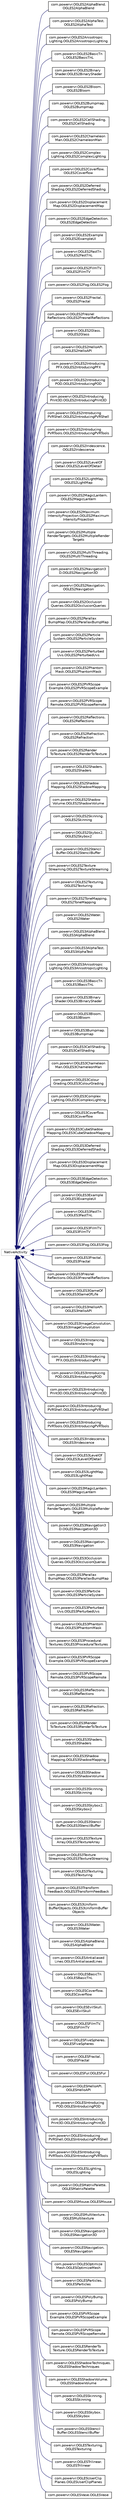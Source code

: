 digraph "Graphical Class Hierarchy"
{
  edge [fontname="Helvetica",fontsize="10",labelfontname="Helvetica",labelfontsize="10"];
  node [fontname="Helvetica",fontsize="10",shape=record];
  rankdir="LR";
  Node1 [label="NativeActivity",height=0.2,width=0.4,color="grey75", fillcolor="white", style="filled"];
  Node1 -> Node2 [dir="back",color="midnightblue",fontsize="10",style="solid",fontname="Helvetica"];
  Node2 [label="com.powervr.OGLES2AlphaBlend.\lOGLES2AlphaBlend",height=0.2,width=0.4,color="black", fillcolor="white", style="filled",URL="$classcom_1_1powervr_1_1_o_g_l_e_s2_alpha_blend_1_1_o_g_l_e_s2_alpha_blend.html"];
  Node1 -> Node3 [dir="back",color="midnightblue",fontsize="10",style="solid",fontname="Helvetica"];
  Node3 [label="com.powervr.OGLES2AlphaTest.\lOGLES2AlphaTest",height=0.2,width=0.4,color="black", fillcolor="white", style="filled",URL="$classcom_1_1powervr_1_1_o_g_l_e_s2_alpha_test_1_1_o_g_l_e_s2_alpha_test.html"];
  Node1 -> Node4 [dir="back",color="midnightblue",fontsize="10",style="solid",fontname="Helvetica"];
  Node4 [label="com.powervr.OGLES2Anisotropic\lLighting.OGLES2AnisotropicLighting",height=0.2,width=0.4,color="black", fillcolor="white", style="filled",URL="$classcom_1_1powervr_1_1_o_g_l_e_s2_anisotropic_lighting_1_1_o_g_l_e_s2_anisotropic_lighting.html"];
  Node1 -> Node5 [dir="back",color="midnightblue",fontsize="10",style="solid",fontname="Helvetica"];
  Node5 [label="com.powervr.OGLES2BasicTn\lL.OGLES2BasicTnL",height=0.2,width=0.4,color="black", fillcolor="white", style="filled",URL="$classcom_1_1powervr_1_1_o_g_l_e_s2_basic_tn_l_1_1_o_g_l_e_s2_basic_tn_l.html"];
  Node1 -> Node6 [dir="back",color="midnightblue",fontsize="10",style="solid",fontname="Helvetica"];
  Node6 [label="com.powervr.OGLES2Binary\lShader.OGLES2BinaryShader",height=0.2,width=0.4,color="black", fillcolor="white", style="filled",URL="$classcom_1_1powervr_1_1_o_g_l_e_s2_binary_shader_1_1_o_g_l_e_s2_binary_shader.html"];
  Node1 -> Node7 [dir="back",color="midnightblue",fontsize="10",style="solid",fontname="Helvetica"];
  Node7 [label="com.powervr.OGLES2Bloom.\lOGLES2Bloom",height=0.2,width=0.4,color="black", fillcolor="white", style="filled",URL="$classcom_1_1powervr_1_1_o_g_l_e_s2_bloom_1_1_o_g_l_e_s2_bloom.html"];
  Node1 -> Node8 [dir="back",color="midnightblue",fontsize="10",style="solid",fontname="Helvetica"];
  Node8 [label="com.powervr.OGLES2Bumpmap.\lOGLES2Bumpmap",height=0.2,width=0.4,color="black", fillcolor="white", style="filled",URL="$classcom_1_1powervr_1_1_o_g_l_e_s2_bumpmap_1_1_o_g_l_e_s2_bumpmap.html"];
  Node1 -> Node9 [dir="back",color="midnightblue",fontsize="10",style="solid",fontname="Helvetica"];
  Node9 [label="com.powervr.OGLES2CellShading.\lOGLES2CellShading",height=0.2,width=0.4,color="black", fillcolor="white", style="filled",URL="$classcom_1_1powervr_1_1_o_g_l_e_s2_cell_shading_1_1_o_g_l_e_s2_cell_shading.html"];
  Node1 -> Node10 [dir="back",color="midnightblue",fontsize="10",style="solid",fontname="Helvetica"];
  Node10 [label="com.powervr.OGLES2Chameleon\lMan.OGLES2ChameleonMan",height=0.2,width=0.4,color="black", fillcolor="white", style="filled",URL="$classcom_1_1powervr_1_1_o_g_l_e_s2_chameleon_man_1_1_o_g_l_e_s2_chameleon_man.html"];
  Node1 -> Node11 [dir="back",color="midnightblue",fontsize="10",style="solid",fontname="Helvetica"];
  Node11 [label="com.powervr.OGLES2Complex\lLighting.OGLES2ComplexLighting",height=0.2,width=0.4,color="black", fillcolor="white", style="filled",URL="$classcom_1_1powervr_1_1_o_g_l_e_s2_complex_lighting_1_1_o_g_l_e_s2_complex_lighting.html"];
  Node1 -> Node12 [dir="back",color="midnightblue",fontsize="10",style="solid",fontname="Helvetica"];
  Node12 [label="com.powervr.OGLES2Coverflow.\lOGLES2Coverflow",height=0.2,width=0.4,color="black", fillcolor="white", style="filled",URL="$classcom_1_1powervr_1_1_o_g_l_e_s2_coverflow_1_1_o_g_l_e_s2_coverflow.html"];
  Node1 -> Node13 [dir="back",color="midnightblue",fontsize="10",style="solid",fontname="Helvetica"];
  Node13 [label="com.powervr.OGLES2Deferred\lShading.OGLES2DeferredShading",height=0.2,width=0.4,color="black", fillcolor="white", style="filled",URL="$classcom_1_1powervr_1_1_o_g_l_e_s2_deferred_shading_1_1_o_g_l_e_s2_deferred_shading.html"];
  Node1 -> Node14 [dir="back",color="midnightblue",fontsize="10",style="solid",fontname="Helvetica"];
  Node14 [label="com.powervr.OGLES2Displacement\lMap.OGLES2DisplacementMap",height=0.2,width=0.4,color="black", fillcolor="white", style="filled",URL="$classcom_1_1powervr_1_1_o_g_l_e_s2_displacement_map_1_1_o_g_l_e_s2_displacement_map.html"];
  Node1 -> Node15 [dir="back",color="midnightblue",fontsize="10",style="solid",fontname="Helvetica"];
  Node15 [label="com.powervr.OGLES2EdgeDetection.\lOGLES2EdgeDetection",height=0.2,width=0.4,color="black", fillcolor="white", style="filled",URL="$classcom_1_1powervr_1_1_o_g_l_e_s2_edge_detection_1_1_o_g_l_e_s2_edge_detection.html"];
  Node1 -> Node16 [dir="back",color="midnightblue",fontsize="10",style="solid",fontname="Helvetica"];
  Node16 [label="com.powervr.OGLES2Example\lUI.OGLES2ExampleUI",height=0.2,width=0.4,color="black", fillcolor="white", style="filled",URL="$classcom_1_1powervr_1_1_o_g_l_e_s2_example_u_i_1_1_o_g_l_e_s2_example_u_i.html"];
  Node1 -> Node17 [dir="back",color="midnightblue",fontsize="10",style="solid",fontname="Helvetica"];
  Node17 [label="com.powervr.OGLES2FastTn\lL.OGLES2FastTnL",height=0.2,width=0.4,color="black", fillcolor="white", style="filled",URL="$classcom_1_1powervr_1_1_o_g_l_e_s2_fast_tn_l_1_1_o_g_l_e_s2_fast_tn_l.html"];
  Node1 -> Node18 [dir="back",color="midnightblue",fontsize="10",style="solid",fontname="Helvetica"];
  Node18 [label="com.powervr.OGLES2FilmTV.\lOGLES2FilmTV",height=0.2,width=0.4,color="black", fillcolor="white", style="filled",URL="$classcom_1_1powervr_1_1_o_g_l_e_s2_film_t_v_1_1_o_g_l_e_s2_film_t_v.html"];
  Node1 -> Node19 [dir="back",color="midnightblue",fontsize="10",style="solid",fontname="Helvetica"];
  Node19 [label="com.powervr.OGLES2Fog.OGLES2Fog",height=0.2,width=0.4,color="black", fillcolor="white", style="filled",URL="$classcom_1_1powervr_1_1_o_g_l_e_s2_fog_1_1_o_g_l_e_s2_fog.html"];
  Node1 -> Node20 [dir="back",color="midnightblue",fontsize="10",style="solid",fontname="Helvetica"];
  Node20 [label="com.powervr.OGLES2Fractal.\lOGLES2Fractal",height=0.2,width=0.4,color="black", fillcolor="white", style="filled",URL="$classcom_1_1powervr_1_1_o_g_l_e_s2_fractal_1_1_o_g_l_e_s2_fractal.html"];
  Node1 -> Node21 [dir="back",color="midnightblue",fontsize="10",style="solid",fontname="Helvetica"];
  Node21 [label="com.powervr.OGLES2Fresnel\lReflections.OGLES2FresnelReflections",height=0.2,width=0.4,color="black", fillcolor="white", style="filled",URL="$classcom_1_1powervr_1_1_o_g_l_e_s2_fresnel_reflections_1_1_o_g_l_e_s2_fresnel_reflections.html"];
  Node1 -> Node22 [dir="back",color="midnightblue",fontsize="10",style="solid",fontname="Helvetica"];
  Node22 [label="com.powervr.OGLES2Glass.\lOGLES2Glass",height=0.2,width=0.4,color="black", fillcolor="white", style="filled",URL="$classcom_1_1powervr_1_1_o_g_l_e_s2_glass_1_1_o_g_l_e_s2_glass.html"];
  Node1 -> Node23 [dir="back",color="midnightblue",fontsize="10",style="solid",fontname="Helvetica"];
  Node23 [label="com.powervr.OGLES2HelloAPI.\lOGLES2HelloAPI",height=0.2,width=0.4,color="black", fillcolor="white", style="filled",URL="$classcom_1_1powervr_1_1_o_g_l_e_s2_hello_a_p_i_1_1_o_g_l_e_s2_hello_a_p_i.html"];
  Node1 -> Node24 [dir="back",color="midnightblue",fontsize="10",style="solid",fontname="Helvetica"];
  Node24 [label="com.powervr.OGLES2Introducing\lPFX.OGLES2IntroducingPFX",height=0.2,width=0.4,color="black", fillcolor="white", style="filled",URL="$classcom_1_1powervr_1_1_o_g_l_e_s2_introducing_p_f_x_1_1_o_g_l_e_s2_introducing_p_f_x.html"];
  Node1 -> Node25 [dir="back",color="midnightblue",fontsize="10",style="solid",fontname="Helvetica"];
  Node25 [label="com.powervr.OGLES2Introducing\lPOD.OGLES2IntroducingPOD",height=0.2,width=0.4,color="black", fillcolor="white", style="filled",URL="$classcom_1_1powervr_1_1_o_g_l_e_s2_introducing_p_o_d_1_1_o_g_l_e_s2_introducing_p_o_d.html"];
  Node1 -> Node26 [dir="back",color="midnightblue",fontsize="10",style="solid",fontname="Helvetica"];
  Node26 [label="com.powervr.OGLES2Introducing\lPrint3D.OGLES2IntroducingPrint3D",height=0.2,width=0.4,color="black", fillcolor="white", style="filled",URL="$classcom_1_1powervr_1_1_o_g_l_e_s2_introducing_print3_d_1_1_o_g_l_e_s2_introducing_print3_d.html"];
  Node1 -> Node27 [dir="back",color="midnightblue",fontsize="10",style="solid",fontname="Helvetica"];
  Node27 [label="com.powervr.OGLES2Introducing\lPVRShell.OGLES2IntroducingPVRShell",height=0.2,width=0.4,color="black", fillcolor="white", style="filled",URL="$classcom_1_1powervr_1_1_o_g_l_e_s2_introducing_p_v_r_shell_1_1_o_g_l_e_s2_introducing_p_v_r_shell.html"];
  Node1 -> Node28 [dir="back",color="midnightblue",fontsize="10",style="solid",fontname="Helvetica"];
  Node28 [label="com.powervr.OGLES2Introducing\lPVRTools.OGLES2IntroducingPVRTools",height=0.2,width=0.4,color="black", fillcolor="white", style="filled",URL="$classcom_1_1powervr_1_1_o_g_l_e_s2_introducing_p_v_r_tools_1_1_o_g_l_e_s2_introducing_p_v_r_tools.html"];
  Node1 -> Node29 [dir="back",color="midnightblue",fontsize="10",style="solid",fontname="Helvetica"];
  Node29 [label="com.powervr.OGLES2Iridescence.\lOGLES2Iridescence",height=0.2,width=0.4,color="black", fillcolor="white", style="filled",URL="$classcom_1_1powervr_1_1_o_g_l_e_s2_iridescence_1_1_o_g_l_e_s2_iridescence.html"];
  Node1 -> Node30 [dir="back",color="midnightblue",fontsize="10",style="solid",fontname="Helvetica"];
  Node30 [label="com.powervr.OGLES2LevelOf\lDetail.OGLES2LevelOfDetail",height=0.2,width=0.4,color="black", fillcolor="white", style="filled",URL="$classcom_1_1powervr_1_1_o_g_l_e_s2_level_of_detail_1_1_o_g_l_e_s2_level_of_detail.html"];
  Node1 -> Node31 [dir="back",color="midnightblue",fontsize="10",style="solid",fontname="Helvetica"];
  Node31 [label="com.powervr.OGLES2LightMap.\lOGLES2LightMap",height=0.2,width=0.4,color="black", fillcolor="white", style="filled",URL="$classcom_1_1powervr_1_1_o_g_l_e_s2_light_map_1_1_o_g_l_e_s2_light_map.html"];
  Node1 -> Node32 [dir="back",color="midnightblue",fontsize="10",style="solid",fontname="Helvetica"];
  Node32 [label="com.powervr.OGLES2MagicLantern.\lOGLES2MagicLantern",height=0.2,width=0.4,color="black", fillcolor="white", style="filled",URL="$classcom_1_1powervr_1_1_o_g_l_e_s2_magic_lantern_1_1_o_g_l_e_s2_magic_lantern.html"];
  Node1 -> Node33 [dir="back",color="midnightblue",fontsize="10",style="solid",fontname="Helvetica"];
  Node33 [label="com.powervr.OGLES2Maximum\lIntensityProjection.OGLES2Maximum\lIntensityProjection",height=0.2,width=0.4,color="black", fillcolor="white", style="filled",URL="$classcom_1_1powervr_1_1_o_g_l_e_s2_maximum_intensity_projection_1_1_o_g_l_e_s2_maximum_intensity_projection.html"];
  Node1 -> Node34 [dir="back",color="midnightblue",fontsize="10",style="solid",fontname="Helvetica"];
  Node34 [label="com.powervr.OGLES2Multiple\lRenderTargets.OGLES2MultipleRender\lTargets",height=0.2,width=0.4,color="black", fillcolor="white", style="filled",URL="$classcom_1_1powervr_1_1_o_g_l_e_s2_multiple_render_targets_1_1_o_g_l_e_s2_multiple_render_targets.html"];
  Node1 -> Node35 [dir="back",color="midnightblue",fontsize="10",style="solid",fontname="Helvetica"];
  Node35 [label="com.powervr.OGLES2MultiThreading.\lOGLES2MultiThreading",height=0.2,width=0.4,color="black", fillcolor="white", style="filled",URL="$classcom_1_1powervr_1_1_o_g_l_e_s2_multi_threading_1_1_o_g_l_e_s2_multi_threading.html"];
  Node1 -> Node36 [dir="back",color="midnightblue",fontsize="10",style="solid",fontname="Helvetica"];
  Node36 [label="com.powervr.OGLES2Navigation3\lD.OGLES2Navigation3D",height=0.2,width=0.4,color="black", fillcolor="white", style="filled",URL="$classcom_1_1powervr_1_1_o_g_l_e_s2_navigation3_d_1_1_o_g_l_e_s2_navigation3_d.html"];
  Node1 -> Node37 [dir="back",color="midnightblue",fontsize="10",style="solid",fontname="Helvetica"];
  Node37 [label="com.powervr.OGLES2Navigation.\lOGLES2Navigation",height=0.2,width=0.4,color="black", fillcolor="white", style="filled",URL="$classcom_1_1powervr_1_1_o_g_l_e_s2_navigation_1_1_o_g_l_e_s2_navigation.html"];
  Node1 -> Node38 [dir="back",color="midnightblue",fontsize="10",style="solid",fontname="Helvetica"];
  Node38 [label="com.powervr.OGLES2Occlusion\lQueries.OGLES2OcclusionQueries",height=0.2,width=0.4,color="black", fillcolor="white", style="filled",URL="$classcom_1_1powervr_1_1_o_g_l_e_s2_occlusion_queries_1_1_o_g_l_e_s2_occlusion_queries.html"];
  Node1 -> Node39 [dir="back",color="midnightblue",fontsize="10",style="solid",fontname="Helvetica"];
  Node39 [label="com.powervr.OGLES2Parallax\lBumpMap.OGLES2ParallaxBumpMap",height=0.2,width=0.4,color="black", fillcolor="white", style="filled",URL="$classcom_1_1powervr_1_1_o_g_l_e_s2_parallax_bump_map_1_1_o_g_l_e_s2_parallax_bump_map.html"];
  Node1 -> Node40 [dir="back",color="midnightblue",fontsize="10",style="solid",fontname="Helvetica"];
  Node40 [label="com.powervr.OGLES2Particle\lSystem.OGLES2ParticleSystem",height=0.2,width=0.4,color="black", fillcolor="white", style="filled",URL="$classcom_1_1powervr_1_1_o_g_l_e_s2_particle_system_1_1_o_g_l_e_s2_particle_system.html"];
  Node1 -> Node41 [dir="back",color="midnightblue",fontsize="10",style="solid",fontname="Helvetica"];
  Node41 [label="com.powervr.OGLES2Perturbed\lUvs.OGLES2PerturbedUvs",height=0.2,width=0.4,color="black", fillcolor="white", style="filled",URL="$classcom_1_1powervr_1_1_o_g_l_e_s2_perturbed_uvs_1_1_o_g_l_e_s2_perturbed_uvs.html"];
  Node1 -> Node42 [dir="back",color="midnightblue",fontsize="10",style="solid",fontname="Helvetica"];
  Node42 [label="com.powervr.OGLES2Phantom\lMask.OGLES2PhantomMask",height=0.2,width=0.4,color="black", fillcolor="white", style="filled",URL="$classcom_1_1powervr_1_1_o_g_l_e_s2_phantom_mask_1_1_o_g_l_e_s2_phantom_mask.html"];
  Node1 -> Node43 [dir="back",color="midnightblue",fontsize="10",style="solid",fontname="Helvetica"];
  Node43 [label="com.powervr.OGLES2PVRScope\lExample.OGLES2PVRScopeExample",height=0.2,width=0.4,color="black", fillcolor="white", style="filled",URL="$classcom_1_1powervr_1_1_o_g_l_e_s2_p_v_r_scope_example_1_1_o_g_l_e_s2_p_v_r_scope_example.html"];
  Node1 -> Node44 [dir="back",color="midnightblue",fontsize="10",style="solid",fontname="Helvetica"];
  Node44 [label="com.powervr.OGLES2PVRScope\lRemote.OGLES2PVRScopeRemote",height=0.2,width=0.4,color="black", fillcolor="white", style="filled",URL="$classcom_1_1powervr_1_1_o_g_l_e_s2_p_v_r_scope_remote_1_1_o_g_l_e_s2_p_v_r_scope_remote.html"];
  Node1 -> Node45 [dir="back",color="midnightblue",fontsize="10",style="solid",fontname="Helvetica"];
  Node45 [label="com.powervr.OGLES2Reflections.\lOGLES2Reflections",height=0.2,width=0.4,color="black", fillcolor="white", style="filled",URL="$classcom_1_1powervr_1_1_o_g_l_e_s2_reflections_1_1_o_g_l_e_s2_reflections.html"];
  Node1 -> Node46 [dir="back",color="midnightblue",fontsize="10",style="solid",fontname="Helvetica"];
  Node46 [label="com.powervr.OGLES2Refraction.\lOGLES2Refraction",height=0.2,width=0.4,color="black", fillcolor="white", style="filled",URL="$classcom_1_1powervr_1_1_o_g_l_e_s2_refraction_1_1_o_g_l_e_s2_refraction.html"];
  Node1 -> Node47 [dir="back",color="midnightblue",fontsize="10",style="solid",fontname="Helvetica"];
  Node47 [label="com.powervr.OGLES2Render\lToTexture.OGLES2RenderToTexture",height=0.2,width=0.4,color="black", fillcolor="white", style="filled",URL="$classcom_1_1powervr_1_1_o_g_l_e_s2_render_to_texture_1_1_o_g_l_e_s2_render_to_texture.html"];
  Node1 -> Node48 [dir="back",color="midnightblue",fontsize="10",style="solid",fontname="Helvetica"];
  Node48 [label="com.powervr.OGLES2Shaders.\lOGLES2Shaders",height=0.2,width=0.4,color="black", fillcolor="white", style="filled",URL="$classcom_1_1powervr_1_1_o_g_l_e_s2_shaders_1_1_o_g_l_e_s2_shaders.html"];
  Node1 -> Node49 [dir="back",color="midnightblue",fontsize="10",style="solid",fontname="Helvetica"];
  Node49 [label="com.powervr.OGLES2Shadow\lMapping.OGLES2ShadowMapping",height=0.2,width=0.4,color="black", fillcolor="white", style="filled",URL="$classcom_1_1powervr_1_1_o_g_l_e_s2_shadow_mapping_1_1_o_g_l_e_s2_shadow_mapping.html"];
  Node1 -> Node50 [dir="back",color="midnightblue",fontsize="10",style="solid",fontname="Helvetica"];
  Node50 [label="com.powervr.OGLES2Shadow\lVolume.OGLES2ShadowVolume",height=0.2,width=0.4,color="black", fillcolor="white", style="filled",URL="$classcom_1_1powervr_1_1_o_g_l_e_s2_shadow_volume_1_1_o_g_l_e_s2_shadow_volume.html"];
  Node1 -> Node51 [dir="back",color="midnightblue",fontsize="10",style="solid",fontname="Helvetica"];
  Node51 [label="com.powervr.OGLES2Skinning.\lOGLES2Skinning",height=0.2,width=0.4,color="black", fillcolor="white", style="filled",URL="$classcom_1_1powervr_1_1_o_g_l_e_s2_skinning_1_1_o_g_l_e_s2_skinning.html"];
  Node1 -> Node52 [dir="back",color="midnightblue",fontsize="10",style="solid",fontname="Helvetica"];
  Node52 [label="com.powervr.OGLES2Skybox2.\lOGLES2Skybox2",height=0.2,width=0.4,color="black", fillcolor="white", style="filled",URL="$classcom_1_1powervr_1_1_o_g_l_e_s2_skybox2_1_1_o_g_l_e_s2_skybox2.html"];
  Node1 -> Node53 [dir="back",color="midnightblue",fontsize="10",style="solid",fontname="Helvetica"];
  Node53 [label="com.powervr.OGLES2Stencil\lBuffer.OGLES2StencilBuffer",height=0.2,width=0.4,color="black", fillcolor="white", style="filled",URL="$classcom_1_1powervr_1_1_o_g_l_e_s2_stencil_buffer_1_1_o_g_l_e_s2_stencil_buffer.html"];
  Node1 -> Node54 [dir="back",color="midnightblue",fontsize="10",style="solid",fontname="Helvetica"];
  Node54 [label="com.powervr.OGLES2Texture\lStreaming.OGLES2TextureStreaming",height=0.2,width=0.4,color="black", fillcolor="white", style="filled",URL="$classcom_1_1powervr_1_1_o_g_l_e_s2_texture_streaming_1_1_o_g_l_e_s2_texture_streaming.html"];
  Node1 -> Node55 [dir="back",color="midnightblue",fontsize="10",style="solid",fontname="Helvetica"];
  Node55 [label="com.powervr.OGLES2Texturing.\lOGLES2Texturing",height=0.2,width=0.4,color="black", fillcolor="white", style="filled",URL="$classcom_1_1powervr_1_1_o_g_l_e_s2_texturing_1_1_o_g_l_e_s2_texturing.html"];
  Node1 -> Node56 [dir="back",color="midnightblue",fontsize="10",style="solid",fontname="Helvetica"];
  Node56 [label="com.powervr.OGLES2ToneMapping.\lOGLES2ToneMapping",height=0.2,width=0.4,color="black", fillcolor="white", style="filled",URL="$classcom_1_1powervr_1_1_o_g_l_e_s2_tone_mapping_1_1_o_g_l_e_s2_tone_mapping.html"];
  Node1 -> Node57 [dir="back",color="midnightblue",fontsize="10",style="solid",fontname="Helvetica"];
  Node57 [label="com.powervr.OGLES2Water.\lOGLES2Water",height=0.2,width=0.4,color="black", fillcolor="white", style="filled",URL="$classcom_1_1powervr_1_1_o_g_l_e_s2_water_1_1_o_g_l_e_s2_water.html"];
  Node1 -> Node58 [dir="back",color="midnightblue",fontsize="10",style="solid",fontname="Helvetica"];
  Node58 [label="com.powervr.OGLES3AlphaBlend.\lOGLES3AlphaBlend",height=0.2,width=0.4,color="black", fillcolor="white", style="filled",URL="$classcom_1_1powervr_1_1_o_g_l_e_s3_alpha_blend_1_1_o_g_l_e_s3_alpha_blend.html"];
  Node1 -> Node59 [dir="back",color="midnightblue",fontsize="10",style="solid",fontname="Helvetica"];
  Node59 [label="com.powervr.OGLES3AlphaTest.\lOGLES3AlphaTest",height=0.2,width=0.4,color="black", fillcolor="white", style="filled",URL="$classcom_1_1powervr_1_1_o_g_l_e_s3_alpha_test_1_1_o_g_l_e_s3_alpha_test.html"];
  Node1 -> Node60 [dir="back",color="midnightblue",fontsize="10",style="solid",fontname="Helvetica"];
  Node60 [label="com.powervr.OGLES3Anisotropic\lLighting.OGLES3AnisotropicLighting",height=0.2,width=0.4,color="black", fillcolor="white", style="filled",URL="$classcom_1_1powervr_1_1_o_g_l_e_s3_anisotropic_lighting_1_1_o_g_l_e_s3_anisotropic_lighting.html"];
  Node1 -> Node61 [dir="back",color="midnightblue",fontsize="10",style="solid",fontname="Helvetica"];
  Node61 [label="com.powervr.OGLES3BasicTn\lL.OGLES3BasicTnL",height=0.2,width=0.4,color="black", fillcolor="white", style="filled",URL="$classcom_1_1powervr_1_1_o_g_l_e_s3_basic_tn_l_1_1_o_g_l_e_s3_basic_tn_l.html"];
  Node1 -> Node62 [dir="back",color="midnightblue",fontsize="10",style="solid",fontname="Helvetica"];
  Node62 [label="com.powervr.OGLES3Binary\lShader.OGLES3BinaryShader",height=0.2,width=0.4,color="black", fillcolor="white", style="filled",URL="$classcom_1_1powervr_1_1_o_g_l_e_s3_binary_shader_1_1_o_g_l_e_s3_binary_shader.html"];
  Node1 -> Node63 [dir="back",color="midnightblue",fontsize="10",style="solid",fontname="Helvetica"];
  Node63 [label="com.powervr.OGLES3Bloom.\lOGLES3Bloom",height=0.2,width=0.4,color="black", fillcolor="white", style="filled",URL="$classcom_1_1powervr_1_1_o_g_l_e_s3_bloom_1_1_o_g_l_e_s3_bloom.html"];
  Node1 -> Node64 [dir="back",color="midnightblue",fontsize="10",style="solid",fontname="Helvetica"];
  Node64 [label="com.powervr.OGLES3Bumpmap.\lOGLES3Bumpmap",height=0.2,width=0.4,color="black", fillcolor="white", style="filled",URL="$classcom_1_1powervr_1_1_o_g_l_e_s3_bumpmap_1_1_o_g_l_e_s3_bumpmap.html"];
  Node1 -> Node65 [dir="back",color="midnightblue",fontsize="10",style="solid",fontname="Helvetica"];
  Node65 [label="com.powervr.OGLES3CellShading.\lOGLES3CellShading",height=0.2,width=0.4,color="black", fillcolor="white", style="filled",URL="$classcom_1_1powervr_1_1_o_g_l_e_s3_cell_shading_1_1_o_g_l_e_s3_cell_shading.html"];
  Node1 -> Node66 [dir="back",color="midnightblue",fontsize="10",style="solid",fontname="Helvetica"];
  Node66 [label="com.powervr.OGLES3Chameleon\lMan.OGLES3ChameleonMan",height=0.2,width=0.4,color="black", fillcolor="white", style="filled",URL="$classcom_1_1powervr_1_1_o_g_l_e_s3_chameleon_man_1_1_o_g_l_e_s3_chameleon_man.html"];
  Node1 -> Node67 [dir="back",color="midnightblue",fontsize="10",style="solid",fontname="Helvetica"];
  Node67 [label="com.powervr.OGLES3Colour\lGrading.OGLES3ColourGrading",height=0.2,width=0.4,color="black", fillcolor="white", style="filled",URL="$classcom_1_1powervr_1_1_o_g_l_e_s3_colour_grading_1_1_o_g_l_e_s3_colour_grading.html"];
  Node1 -> Node68 [dir="back",color="midnightblue",fontsize="10",style="solid",fontname="Helvetica"];
  Node68 [label="com.powervr.OGLES3Complex\lLighting.OGLES3ComplexLighting",height=0.2,width=0.4,color="black", fillcolor="white", style="filled",URL="$classcom_1_1powervr_1_1_o_g_l_e_s3_complex_lighting_1_1_o_g_l_e_s3_complex_lighting.html"];
  Node1 -> Node69 [dir="back",color="midnightblue",fontsize="10",style="solid",fontname="Helvetica"];
  Node69 [label="com.powervr.OGLES3Coverflow.\lOGLES3Coverflow",height=0.2,width=0.4,color="black", fillcolor="white", style="filled",URL="$classcom_1_1powervr_1_1_o_g_l_e_s3_coverflow_1_1_o_g_l_e_s3_coverflow.html"];
  Node1 -> Node70 [dir="back",color="midnightblue",fontsize="10",style="solid",fontname="Helvetica"];
  Node70 [label="com.powervr.OGLES3CubeShadow\lMapping.OGLES3CubeShadowMapping",height=0.2,width=0.4,color="black", fillcolor="white", style="filled",URL="$classcom_1_1powervr_1_1_o_g_l_e_s3_cube_shadow_mapping_1_1_o_g_l_e_s3_cube_shadow_mapping.html"];
  Node1 -> Node71 [dir="back",color="midnightblue",fontsize="10",style="solid",fontname="Helvetica"];
  Node71 [label="com.powervr.OGLES3Deferred\lShading.OGLES3DeferredShading",height=0.2,width=0.4,color="black", fillcolor="white", style="filled",URL="$classcom_1_1powervr_1_1_o_g_l_e_s3_deferred_shading_1_1_o_g_l_e_s3_deferred_shading.html"];
  Node1 -> Node72 [dir="back",color="midnightblue",fontsize="10",style="solid",fontname="Helvetica"];
  Node72 [label="com.powervr.OGLES3Displacement\lMap.OGLES3DisplacementMap",height=0.2,width=0.4,color="black", fillcolor="white", style="filled",URL="$classcom_1_1powervr_1_1_o_g_l_e_s3_displacement_map_1_1_o_g_l_e_s3_displacement_map.html"];
  Node1 -> Node73 [dir="back",color="midnightblue",fontsize="10",style="solid",fontname="Helvetica"];
  Node73 [label="com.powervr.OGLES3EdgeDetection.\lOGLES3EdgeDetection",height=0.2,width=0.4,color="black", fillcolor="white", style="filled",URL="$classcom_1_1powervr_1_1_o_g_l_e_s3_edge_detection_1_1_o_g_l_e_s3_edge_detection.html"];
  Node1 -> Node74 [dir="back",color="midnightblue",fontsize="10",style="solid",fontname="Helvetica"];
  Node74 [label="com.powervr.OGLES3Example\lUI.OGLES3ExampleUI",height=0.2,width=0.4,color="black", fillcolor="white", style="filled",URL="$classcom_1_1powervr_1_1_o_g_l_e_s3_example_u_i_1_1_o_g_l_e_s3_example_u_i.html"];
  Node1 -> Node75 [dir="back",color="midnightblue",fontsize="10",style="solid",fontname="Helvetica"];
  Node75 [label="com.powervr.OGLES3FastTn\lL.OGLES3FastTnL",height=0.2,width=0.4,color="black", fillcolor="white", style="filled",URL="$classcom_1_1powervr_1_1_o_g_l_e_s3_fast_tn_l_1_1_o_g_l_e_s3_fast_tn_l.html"];
  Node1 -> Node76 [dir="back",color="midnightblue",fontsize="10",style="solid",fontname="Helvetica"];
  Node76 [label="com.powervr.OGLES3FilmTV.\lOGLES3FilmTV",height=0.2,width=0.4,color="black", fillcolor="white", style="filled",URL="$classcom_1_1powervr_1_1_o_g_l_e_s3_film_t_v_1_1_o_g_l_e_s3_film_t_v.html"];
  Node1 -> Node77 [dir="back",color="midnightblue",fontsize="10",style="solid",fontname="Helvetica"];
  Node77 [label="com.powervr.OGLES3Fog.OGLES3Fog",height=0.2,width=0.4,color="black", fillcolor="white", style="filled",URL="$classcom_1_1powervr_1_1_o_g_l_e_s3_fog_1_1_o_g_l_e_s3_fog.html"];
  Node1 -> Node78 [dir="back",color="midnightblue",fontsize="10",style="solid",fontname="Helvetica"];
  Node78 [label="com.powervr.OGLES3Fractal.\lOGLES3Fractal",height=0.2,width=0.4,color="black", fillcolor="white", style="filled",URL="$classcom_1_1powervr_1_1_o_g_l_e_s3_fractal_1_1_o_g_l_e_s3_fractal.html"];
  Node1 -> Node79 [dir="back",color="midnightblue",fontsize="10",style="solid",fontname="Helvetica"];
  Node79 [label="com.powervr.OGLES3Fresnel\lReflections.OGLES3FresnelReflections",height=0.2,width=0.4,color="black", fillcolor="white", style="filled",URL="$classcom_1_1powervr_1_1_o_g_l_e_s3_fresnel_reflections_1_1_o_g_l_e_s3_fresnel_reflections.html"];
  Node1 -> Node80 [dir="back",color="midnightblue",fontsize="10",style="solid",fontname="Helvetica"];
  Node80 [label="com.powervr.OGLES3GameOf\lLife.OGLES3GameOfLife",height=0.2,width=0.4,color="black", fillcolor="white", style="filled",URL="$classcom_1_1powervr_1_1_o_g_l_e_s3_game_of_life_1_1_o_g_l_e_s3_game_of_life.html"];
  Node1 -> Node81 [dir="back",color="midnightblue",fontsize="10",style="solid",fontname="Helvetica"];
  Node81 [label="com.powervr.OGLES3HelloAPI.\lOGLES3HelloAPI",height=0.2,width=0.4,color="black", fillcolor="white", style="filled",URL="$classcom_1_1powervr_1_1_o_g_l_e_s3_hello_a_p_i_1_1_o_g_l_e_s3_hello_a_p_i.html"];
  Node1 -> Node82 [dir="back",color="midnightblue",fontsize="10",style="solid",fontname="Helvetica"];
  Node82 [label="com.powervr.OGLES3ImageConvolution.\lOGLES3ImageConvolution",height=0.2,width=0.4,color="black", fillcolor="white", style="filled",URL="$classcom_1_1powervr_1_1_o_g_l_e_s3_image_convolution_1_1_o_g_l_e_s3_image_convolution.html"];
  Node1 -> Node83 [dir="back",color="midnightblue",fontsize="10",style="solid",fontname="Helvetica"];
  Node83 [label="com.powervr.OGLES3Instancing.\lOGLES3Instancing",height=0.2,width=0.4,color="black", fillcolor="white", style="filled",URL="$classcom_1_1powervr_1_1_o_g_l_e_s3_instancing_1_1_o_g_l_e_s3_instancing.html"];
  Node1 -> Node84 [dir="back",color="midnightblue",fontsize="10",style="solid",fontname="Helvetica"];
  Node84 [label="com.powervr.OGLES3Introducing\lPFX.OGLES3IntroducingPFX",height=0.2,width=0.4,color="black", fillcolor="white", style="filled",URL="$classcom_1_1powervr_1_1_o_g_l_e_s3_introducing_p_f_x_1_1_o_g_l_e_s3_introducing_p_f_x.html"];
  Node1 -> Node85 [dir="back",color="midnightblue",fontsize="10",style="solid",fontname="Helvetica"];
  Node85 [label="com.powervr.OGLES3Introducing\lPOD.OGLES3IntroducingPOD",height=0.2,width=0.4,color="black", fillcolor="white", style="filled",URL="$classcom_1_1powervr_1_1_o_g_l_e_s3_introducing_p_o_d_1_1_o_g_l_e_s3_introducing_p_o_d.html"];
  Node1 -> Node86 [dir="back",color="midnightblue",fontsize="10",style="solid",fontname="Helvetica"];
  Node86 [label="com.powervr.OGLES3Introducing\lPrint3D.OGLES3IntroducingPrint3D",height=0.2,width=0.4,color="black", fillcolor="white", style="filled",URL="$classcom_1_1powervr_1_1_o_g_l_e_s3_introducing_print3_d_1_1_o_g_l_e_s3_introducing_print3_d.html"];
  Node1 -> Node87 [dir="back",color="midnightblue",fontsize="10",style="solid",fontname="Helvetica"];
  Node87 [label="com.powervr.OGLES3Introducing\lPVRShell.OGLES3IntroducingPVRShell",height=0.2,width=0.4,color="black", fillcolor="white", style="filled",URL="$classcom_1_1powervr_1_1_o_g_l_e_s3_introducing_p_v_r_shell_1_1_o_g_l_e_s3_introducing_p_v_r_shell.html"];
  Node1 -> Node88 [dir="back",color="midnightblue",fontsize="10",style="solid",fontname="Helvetica"];
  Node88 [label="com.powervr.OGLES3Introducing\lPVRTools.OGLES3IntroducingPVRTools",height=0.2,width=0.4,color="black", fillcolor="white", style="filled",URL="$classcom_1_1powervr_1_1_o_g_l_e_s3_introducing_p_v_r_tools_1_1_o_g_l_e_s3_introducing_p_v_r_tools.html"];
  Node1 -> Node89 [dir="back",color="midnightblue",fontsize="10",style="solid",fontname="Helvetica"];
  Node89 [label="com.powervr.OGLES3Iridescence.\lOGLES3Iridescence",height=0.2,width=0.4,color="black", fillcolor="white", style="filled",URL="$classcom_1_1powervr_1_1_o_g_l_e_s3_iridescence_1_1_o_g_l_e_s3_iridescence.html"];
  Node1 -> Node90 [dir="back",color="midnightblue",fontsize="10",style="solid",fontname="Helvetica"];
  Node90 [label="com.powervr.OGLES3LevelOf\lDetail.OGLES3LevelOfDetail",height=0.2,width=0.4,color="black", fillcolor="white", style="filled",URL="$classcom_1_1powervr_1_1_o_g_l_e_s3_level_of_detail_1_1_o_g_l_e_s3_level_of_detail.html"];
  Node1 -> Node91 [dir="back",color="midnightblue",fontsize="10",style="solid",fontname="Helvetica"];
  Node91 [label="com.powervr.OGLES3LightMap.\lOGLES3LightMap",height=0.2,width=0.4,color="black", fillcolor="white", style="filled",URL="$classcom_1_1powervr_1_1_o_g_l_e_s3_light_map_1_1_o_g_l_e_s3_light_map.html"];
  Node1 -> Node92 [dir="back",color="midnightblue",fontsize="10",style="solid",fontname="Helvetica"];
  Node92 [label="com.powervr.OGLES3MagicLantern.\lOGLES3MagicLantern",height=0.2,width=0.4,color="black", fillcolor="white", style="filled",URL="$classcom_1_1powervr_1_1_o_g_l_e_s3_magic_lantern_1_1_o_g_l_e_s3_magic_lantern.html"];
  Node1 -> Node93 [dir="back",color="midnightblue",fontsize="10",style="solid",fontname="Helvetica"];
  Node93 [label="com.powervr.OGLES3Multiple\lRenderTargets.OGLES3MultipleRender\lTargets",height=0.2,width=0.4,color="black", fillcolor="white", style="filled",URL="$classcom_1_1powervr_1_1_o_g_l_e_s3_multiple_render_targets_1_1_o_g_l_e_s3_multiple_render_targets.html"];
  Node1 -> Node94 [dir="back",color="midnightblue",fontsize="10",style="solid",fontname="Helvetica"];
  Node94 [label="com.powervr.OGLES3Navigation3\lD.OGLES3Navigation3D",height=0.2,width=0.4,color="black", fillcolor="white", style="filled",URL="$classcom_1_1powervr_1_1_o_g_l_e_s3_navigation3_d_1_1_o_g_l_e_s3_navigation3_d.html"];
  Node1 -> Node95 [dir="back",color="midnightblue",fontsize="10",style="solid",fontname="Helvetica"];
  Node95 [label="com.powervr.OGLES3Navigation.\lOGLES3Navigation",height=0.2,width=0.4,color="black", fillcolor="white", style="filled",URL="$classcom_1_1powervr_1_1_o_g_l_e_s3_navigation_1_1_o_g_l_e_s3_navigation.html"];
  Node1 -> Node96 [dir="back",color="midnightblue",fontsize="10",style="solid",fontname="Helvetica"];
  Node96 [label="com.powervr.OGLES3Occlusion\lQueries.OGLES3OcclusionQueries",height=0.2,width=0.4,color="black", fillcolor="white", style="filled",URL="$classcom_1_1powervr_1_1_o_g_l_e_s3_occlusion_queries_1_1_o_g_l_e_s3_occlusion_queries.html"];
  Node1 -> Node97 [dir="back",color="midnightblue",fontsize="10",style="solid",fontname="Helvetica"];
  Node97 [label="com.powervr.OGLES3Parallax\lBumpMap.OGLES3ParallaxBumpMap",height=0.2,width=0.4,color="black", fillcolor="white", style="filled",URL="$classcom_1_1powervr_1_1_o_g_l_e_s3_parallax_bump_map_1_1_o_g_l_e_s3_parallax_bump_map.html"];
  Node1 -> Node98 [dir="back",color="midnightblue",fontsize="10",style="solid",fontname="Helvetica"];
  Node98 [label="com.powervr.OGLES3Particle\lSystem.OGLES3ParticleSystem",height=0.2,width=0.4,color="black", fillcolor="white", style="filled",URL="$classcom_1_1powervr_1_1_o_g_l_e_s3_particle_system_1_1_o_g_l_e_s3_particle_system.html"];
  Node1 -> Node99 [dir="back",color="midnightblue",fontsize="10",style="solid",fontname="Helvetica"];
  Node99 [label="com.powervr.OGLES3Perturbed\lUvs.OGLES3PerturbedUvs",height=0.2,width=0.4,color="black", fillcolor="white", style="filled",URL="$classcom_1_1powervr_1_1_o_g_l_e_s3_perturbed_uvs_1_1_o_g_l_e_s3_perturbed_uvs.html"];
  Node1 -> Node100 [dir="back",color="midnightblue",fontsize="10",style="solid",fontname="Helvetica"];
  Node100 [label="com.powervr.OGLES3Phantom\lMask.OGLES3PhantomMask",height=0.2,width=0.4,color="black", fillcolor="white", style="filled",URL="$classcom_1_1powervr_1_1_o_g_l_e_s3_phantom_mask_1_1_o_g_l_e_s3_phantom_mask.html"];
  Node1 -> Node101 [dir="back",color="midnightblue",fontsize="10",style="solid",fontname="Helvetica"];
  Node101 [label="com.powervr.OGLES3Procedural\lTextures.OGLES3ProceduralTextures",height=0.2,width=0.4,color="black", fillcolor="white", style="filled",URL="$classcom_1_1powervr_1_1_o_g_l_e_s3_procedural_textures_1_1_o_g_l_e_s3_procedural_textures.html"];
  Node1 -> Node102 [dir="back",color="midnightblue",fontsize="10",style="solid",fontname="Helvetica"];
  Node102 [label="com.powervr.OGLES3PVRScope\lExample.OGLES3PVRScopeExample",height=0.2,width=0.4,color="black", fillcolor="white", style="filled",URL="$classcom_1_1powervr_1_1_o_g_l_e_s3_p_v_r_scope_example_1_1_o_g_l_e_s3_p_v_r_scope_example.html"];
  Node1 -> Node103 [dir="back",color="midnightblue",fontsize="10",style="solid",fontname="Helvetica"];
  Node103 [label="com.powervr.OGLES3PVRScope\lRemote.OGLES3PVRScopeRemote",height=0.2,width=0.4,color="black", fillcolor="white", style="filled",URL="$classcom_1_1powervr_1_1_o_g_l_e_s3_p_v_r_scope_remote_1_1_o_g_l_e_s3_p_v_r_scope_remote.html"];
  Node1 -> Node104 [dir="back",color="midnightblue",fontsize="10",style="solid",fontname="Helvetica"];
  Node104 [label="com.powervr.OGLES3Reflections.\lOGLES3Reflections",height=0.2,width=0.4,color="black", fillcolor="white", style="filled",URL="$classcom_1_1powervr_1_1_o_g_l_e_s3_reflections_1_1_o_g_l_e_s3_reflections.html"];
  Node1 -> Node105 [dir="back",color="midnightblue",fontsize="10",style="solid",fontname="Helvetica"];
  Node105 [label="com.powervr.OGLES3Refraction.\lOGLES3Refraction",height=0.2,width=0.4,color="black", fillcolor="white", style="filled",URL="$classcom_1_1powervr_1_1_o_g_l_e_s3_refraction_1_1_o_g_l_e_s3_refraction.html"];
  Node1 -> Node106 [dir="back",color="midnightblue",fontsize="10",style="solid",fontname="Helvetica"];
  Node106 [label="com.powervr.OGLES3Render\lToTexture.OGLES3RenderToTexture",height=0.2,width=0.4,color="black", fillcolor="white", style="filled",URL="$classcom_1_1powervr_1_1_o_g_l_e_s3_render_to_texture_1_1_o_g_l_e_s3_render_to_texture.html"];
  Node1 -> Node107 [dir="back",color="midnightblue",fontsize="10",style="solid",fontname="Helvetica"];
  Node107 [label="com.powervr.OGLES3Shaders.\lOGLES3Shaders",height=0.2,width=0.4,color="black", fillcolor="white", style="filled",URL="$classcom_1_1powervr_1_1_o_g_l_e_s3_shaders_1_1_o_g_l_e_s3_shaders.html"];
  Node1 -> Node108 [dir="back",color="midnightblue",fontsize="10",style="solid",fontname="Helvetica"];
  Node108 [label="com.powervr.OGLES3Shadow\lMapping.OGLES3ShadowMapping",height=0.2,width=0.4,color="black", fillcolor="white", style="filled",URL="$classcom_1_1powervr_1_1_o_g_l_e_s3_shadow_mapping_1_1_o_g_l_e_s3_shadow_mapping.html"];
  Node1 -> Node109 [dir="back",color="midnightblue",fontsize="10",style="solid",fontname="Helvetica"];
  Node109 [label="com.powervr.OGLES3Shadow\lVolume.OGLES3ShadowVolume",height=0.2,width=0.4,color="black", fillcolor="white", style="filled",URL="$classcom_1_1powervr_1_1_o_g_l_e_s3_shadow_volume_1_1_o_g_l_e_s3_shadow_volume.html"];
  Node1 -> Node110 [dir="back",color="midnightblue",fontsize="10",style="solid",fontname="Helvetica"];
  Node110 [label="com.powervr.OGLES3Skinning.\lOGLES3Skinning",height=0.2,width=0.4,color="black", fillcolor="white", style="filled",URL="$classcom_1_1powervr_1_1_o_g_l_e_s3_skinning_1_1_o_g_l_e_s3_skinning.html"];
  Node1 -> Node111 [dir="back",color="midnightblue",fontsize="10",style="solid",fontname="Helvetica"];
  Node111 [label="com.powervr.OGLES3Skybox2.\lOGLES3Skybox2",height=0.2,width=0.4,color="black", fillcolor="white", style="filled",URL="$classcom_1_1powervr_1_1_o_g_l_e_s3_skybox2_1_1_o_g_l_e_s3_skybox2.html"];
  Node1 -> Node112 [dir="back",color="midnightblue",fontsize="10",style="solid",fontname="Helvetica"];
  Node112 [label="com.powervr.OGLES3Stencil\lBuffer.OGLES3StencilBuffer",height=0.2,width=0.4,color="black", fillcolor="white", style="filled",URL="$classcom_1_1powervr_1_1_o_g_l_e_s3_stencil_buffer_1_1_o_g_l_e_s3_stencil_buffer.html"];
  Node1 -> Node113 [dir="back",color="midnightblue",fontsize="10",style="solid",fontname="Helvetica"];
  Node113 [label="com.powervr.OGLES3Texture\lArray.OGLES3TextureArray",height=0.2,width=0.4,color="black", fillcolor="white", style="filled",URL="$classcom_1_1powervr_1_1_o_g_l_e_s3_texture_array_1_1_o_g_l_e_s3_texture_array.html"];
  Node1 -> Node114 [dir="back",color="midnightblue",fontsize="10",style="solid",fontname="Helvetica"];
  Node114 [label="com.powervr.OGLES3Texture\lStreaming.OGLES3TextureStreaming",height=0.2,width=0.4,color="black", fillcolor="white", style="filled",URL="$classcom_1_1powervr_1_1_o_g_l_e_s3_texture_streaming_1_1_o_g_l_e_s3_texture_streaming.html"];
  Node1 -> Node115 [dir="back",color="midnightblue",fontsize="10",style="solid",fontname="Helvetica"];
  Node115 [label="com.powervr.OGLES3Texturing.\lOGLES3Texturing",height=0.2,width=0.4,color="black", fillcolor="white", style="filled",URL="$classcom_1_1powervr_1_1_o_g_l_e_s3_texturing_1_1_o_g_l_e_s3_texturing.html"];
  Node1 -> Node116 [dir="back",color="midnightblue",fontsize="10",style="solid",fontname="Helvetica"];
  Node116 [label="com.powervr.OGLES3Transform\lFeedback.OGLES3TransformFeedback",height=0.2,width=0.4,color="black", fillcolor="white", style="filled",URL="$classcom_1_1powervr_1_1_o_g_l_e_s3_transform_feedback_1_1_o_g_l_e_s3_transform_feedback.html"];
  Node1 -> Node117 [dir="back",color="midnightblue",fontsize="10",style="solid",fontname="Helvetica"];
  Node117 [label="com.powervr.OGLES3Uniform\lBufferObjects.OGLES3UniformBuffer\lObjects",height=0.2,width=0.4,color="black", fillcolor="white", style="filled",URL="$classcom_1_1powervr_1_1_o_g_l_e_s3_uniform_buffer_objects_1_1_o_g_l_e_s3_uniform_buffer_objects.html"];
  Node1 -> Node118 [dir="back",color="midnightblue",fontsize="10",style="solid",fontname="Helvetica"];
  Node118 [label="com.powervr.OGLES3Water.\lOGLES3Water",height=0.2,width=0.4,color="black", fillcolor="white", style="filled",URL="$classcom_1_1powervr_1_1_o_g_l_e_s3_water_1_1_o_g_l_e_s3_water.html"];
  Node1 -> Node119 [dir="back",color="midnightblue",fontsize="10",style="solid",fontname="Helvetica"];
  Node119 [label="com.powervr.OGLESAlphaBlend.\lOGLESAlphaBlend",height=0.2,width=0.4,color="black", fillcolor="white", style="filled",URL="$classcom_1_1powervr_1_1_o_g_l_e_s_alpha_blend_1_1_o_g_l_e_s_alpha_blend.html"];
  Node1 -> Node120 [dir="back",color="midnightblue",fontsize="10",style="solid",fontname="Helvetica"];
  Node120 [label="com.powervr.OGLESAntialiased\lLines.OGLESAntialiasedLines",height=0.2,width=0.4,color="black", fillcolor="white", style="filled",URL="$classcom_1_1powervr_1_1_o_g_l_e_s_antialiased_lines_1_1_o_g_l_e_s_antialiased_lines.html"];
  Node1 -> Node121 [dir="back",color="midnightblue",fontsize="10",style="solid",fontname="Helvetica"];
  Node121 [label="com.powervr.OGLESBasicTn\lL.OGLESBasicTnL",height=0.2,width=0.4,color="black", fillcolor="white", style="filled",URL="$classcom_1_1powervr_1_1_o_g_l_e_s_basic_tn_l_1_1_o_g_l_e_s_basic_tn_l.html"];
  Node1 -> Node122 [dir="back",color="midnightblue",fontsize="10",style="solid",fontname="Helvetica"];
  Node122 [label="com.powervr.OGLESCoverflow.\lOGLESCoverflow",height=0.2,width=0.4,color="black", fillcolor="white", style="filled",URL="$classcom_1_1powervr_1_1_o_g_l_e_s_coverflow_1_1_o_g_l_e_s_coverflow.html"];
  Node1 -> Node123 [dir="back",color="midnightblue",fontsize="10",style="solid",fontname="Helvetica"];
  Node123 [label="com.powervr.OGLESEvilSkull.\lOGLESEvilSkull",height=0.2,width=0.4,color="black", fillcolor="white", style="filled",URL="$classcom_1_1powervr_1_1_o_g_l_e_s_evil_skull_1_1_o_g_l_e_s_evil_skull.html"];
  Node1 -> Node124 [dir="back",color="midnightblue",fontsize="10",style="solid",fontname="Helvetica"];
  Node124 [label="com.powervr.OGLESFilmTV.\lOGLESFilmTV",height=0.2,width=0.4,color="black", fillcolor="white", style="filled",URL="$classcom_1_1powervr_1_1_o_g_l_e_s_film_t_v_1_1_o_g_l_e_s_film_t_v.html"];
  Node1 -> Node125 [dir="back",color="midnightblue",fontsize="10",style="solid",fontname="Helvetica"];
  Node125 [label="com.powervr.OGLESFiveSpheres.\lOGLESFiveSpheres",height=0.2,width=0.4,color="black", fillcolor="white", style="filled",URL="$classcom_1_1powervr_1_1_o_g_l_e_s_five_spheres_1_1_o_g_l_e_s_five_spheres.html"];
  Node1 -> Node126 [dir="back",color="midnightblue",fontsize="10",style="solid",fontname="Helvetica"];
  Node126 [label="com.powervr.OGLESFractal.\lOGLESFractal",height=0.2,width=0.4,color="black", fillcolor="white", style="filled",URL="$classcom_1_1powervr_1_1_o_g_l_e_s_fractal_1_1_o_g_l_e_s_fractal.html"];
  Node1 -> Node127 [dir="back",color="midnightblue",fontsize="10",style="solid",fontname="Helvetica"];
  Node127 [label="com.powervr.OGLESFur.OGLESFur",height=0.2,width=0.4,color="black", fillcolor="white", style="filled",URL="$classcom_1_1powervr_1_1_o_g_l_e_s_fur_1_1_o_g_l_e_s_fur.html"];
  Node1 -> Node128 [dir="back",color="midnightblue",fontsize="10",style="solid",fontname="Helvetica"];
  Node128 [label="com.powervr.OGLESHelloAPI.\lOGLESHelloAPI",height=0.2,width=0.4,color="black", fillcolor="white", style="filled",URL="$classcom_1_1powervr_1_1_o_g_l_e_s_hello_a_p_i_1_1_o_g_l_e_s_hello_a_p_i.html"];
  Node1 -> Node129 [dir="back",color="midnightblue",fontsize="10",style="solid",fontname="Helvetica"];
  Node129 [label="com.powervr.OGLESIntroducing\lPOD.OGLESIntroducingPOD",height=0.2,width=0.4,color="black", fillcolor="white", style="filled",URL="$classcom_1_1powervr_1_1_o_g_l_e_s_introducing_p_o_d_1_1_o_g_l_e_s_introducing_p_o_d.html"];
  Node1 -> Node130 [dir="back",color="midnightblue",fontsize="10",style="solid",fontname="Helvetica"];
  Node130 [label="com.powervr.OGLESIntroducing\lPrint3D.OGLESIntroducingPrint3D",height=0.2,width=0.4,color="black", fillcolor="white", style="filled",URL="$classcom_1_1powervr_1_1_o_g_l_e_s_introducing_print3_d_1_1_o_g_l_e_s_introducing_print3_d.html"];
  Node1 -> Node131 [dir="back",color="midnightblue",fontsize="10",style="solid",fontname="Helvetica"];
  Node131 [label="com.powervr.OGLESIntroducing\lPVRShell.OGLESIntroducingPVRShell",height=0.2,width=0.4,color="black", fillcolor="white", style="filled",URL="$classcom_1_1powervr_1_1_o_g_l_e_s_introducing_p_v_r_shell_1_1_o_g_l_e_s_introducing_p_v_r_shell.html"];
  Node1 -> Node132 [dir="back",color="midnightblue",fontsize="10",style="solid",fontname="Helvetica"];
  Node132 [label="com.powervr.OGLESIntroducing\lPVRTools.OGLESIntroducingPVRTools",height=0.2,width=0.4,color="black", fillcolor="white", style="filled",URL="$classcom_1_1powervr_1_1_o_g_l_e_s_introducing_p_v_r_tools_1_1_o_g_l_e_s_introducing_p_v_r_tools.html"];
  Node1 -> Node133 [dir="back",color="midnightblue",fontsize="10",style="solid",fontname="Helvetica"];
  Node133 [label="com.powervr.OGLESLighting.\lOGLESLighting",height=0.2,width=0.4,color="black", fillcolor="white", style="filled",URL="$classcom_1_1powervr_1_1_o_g_l_e_s_lighting_1_1_o_g_l_e_s_lighting.html"];
  Node1 -> Node134 [dir="back",color="midnightblue",fontsize="10",style="solid",fontname="Helvetica"];
  Node134 [label="com.powervr.OGLESMatrixPalette.\lOGLESMatrixPalette",height=0.2,width=0.4,color="black", fillcolor="white", style="filled",URL="$classcom_1_1powervr_1_1_o_g_l_e_s_matrix_palette_1_1_o_g_l_e_s_matrix_palette.html"];
  Node1 -> Node135 [dir="back",color="midnightblue",fontsize="10",style="solid",fontname="Helvetica"];
  Node135 [label="com.powervr.OGLESMouse.OGLESMouse",height=0.2,width=0.4,color="black", fillcolor="white", style="filled",URL="$classcom_1_1powervr_1_1_o_g_l_e_s_mouse_1_1_o_g_l_e_s_mouse.html"];
  Node1 -> Node136 [dir="back",color="midnightblue",fontsize="10",style="solid",fontname="Helvetica"];
  Node136 [label="com.powervr.OGLESMultitexture.\lOGLESMultitexture",height=0.2,width=0.4,color="black", fillcolor="white", style="filled",URL="$classcom_1_1powervr_1_1_o_g_l_e_s_multitexture_1_1_o_g_l_e_s_multitexture.html"];
  Node1 -> Node137 [dir="back",color="midnightblue",fontsize="10",style="solid",fontname="Helvetica"];
  Node137 [label="com.powervr.OGLESNavigation3\lD.OGLESNavigation3D",height=0.2,width=0.4,color="black", fillcolor="white", style="filled",URL="$classcom_1_1powervr_1_1_o_g_l_e_s_navigation3_d_1_1_o_g_l_e_s_navigation3_d.html"];
  Node1 -> Node138 [dir="back",color="midnightblue",fontsize="10",style="solid",fontname="Helvetica"];
  Node138 [label="com.powervr.OGLESNavigation.\lOGLESNavigation",height=0.2,width=0.4,color="black", fillcolor="white", style="filled",URL="$classcom_1_1powervr_1_1_o_g_l_e_s_navigation_1_1_o_g_l_e_s_navigation.html"];
  Node1 -> Node139 [dir="back",color="midnightblue",fontsize="10",style="solid",fontname="Helvetica"];
  Node139 [label="com.powervr.OGLESOptimize\lMesh.OGLESOptimizeMesh",height=0.2,width=0.4,color="black", fillcolor="white", style="filled",URL="$classcom_1_1powervr_1_1_o_g_l_e_s_optimize_mesh_1_1_o_g_l_e_s_optimize_mesh.html"];
  Node1 -> Node140 [dir="back",color="midnightblue",fontsize="10",style="solid",fontname="Helvetica"];
  Node140 [label="com.powervr.OGLESParticles.\lOGLESParticles",height=0.2,width=0.4,color="black", fillcolor="white", style="filled",URL="$classcom_1_1powervr_1_1_o_g_l_e_s_particles_1_1_o_g_l_e_s_particles.html"];
  Node1 -> Node141 [dir="back",color="midnightblue",fontsize="10",style="solid",fontname="Helvetica"];
  Node141 [label="com.powervr.OGLESPolyBump.\lOGLESPolyBump",height=0.2,width=0.4,color="black", fillcolor="white", style="filled",URL="$classcom_1_1powervr_1_1_o_g_l_e_s_poly_bump_1_1_o_g_l_e_s_poly_bump.html"];
  Node1 -> Node142 [dir="back",color="midnightblue",fontsize="10",style="solid",fontname="Helvetica"];
  Node142 [label="com.powervr.OGLESPVRScope\lExample.OGLESPVRScopeExample",height=0.2,width=0.4,color="black", fillcolor="white", style="filled",URL="$classcom_1_1powervr_1_1_o_g_l_e_s_p_v_r_scope_example_1_1_o_g_l_e_s_p_v_r_scope_example.html"];
  Node1 -> Node143 [dir="back",color="midnightblue",fontsize="10",style="solid",fontname="Helvetica"];
  Node143 [label="com.powervr.OGLESPVRScope\lRemote.OGLESPVRScopeRemote",height=0.2,width=0.4,color="black", fillcolor="white", style="filled",URL="$classcom_1_1powervr_1_1_o_g_l_e_s_p_v_r_scope_remote_1_1_o_g_l_e_s_p_v_r_scope_remote.html"];
  Node1 -> Node144 [dir="back",color="midnightblue",fontsize="10",style="solid",fontname="Helvetica"];
  Node144 [label="com.powervr.OGLESRenderTo\lTexture.OGLESRenderToTexture",height=0.2,width=0.4,color="black", fillcolor="white", style="filled",URL="$classcom_1_1powervr_1_1_o_g_l_e_s_render_to_texture_1_1_o_g_l_e_s_render_to_texture.html"];
  Node1 -> Node145 [dir="back",color="midnightblue",fontsize="10",style="solid",fontname="Helvetica"];
  Node145 [label="com.powervr.OGLESShadowTechniques.\lOGLESShadowTechniques",height=0.2,width=0.4,color="black", fillcolor="white", style="filled",URL="$classcom_1_1powervr_1_1_o_g_l_e_s_shadow_techniques_1_1_o_g_l_e_s_shadow_techniques.html"];
  Node1 -> Node146 [dir="back",color="midnightblue",fontsize="10",style="solid",fontname="Helvetica"];
  Node146 [label="com.powervr.OGLESShadowVolume.\lOGLESShadowVolume",height=0.2,width=0.4,color="black", fillcolor="white", style="filled",URL="$classcom_1_1powervr_1_1_o_g_l_e_s_shadow_volume_1_1_o_g_l_e_s_shadow_volume.html"];
  Node1 -> Node147 [dir="back",color="midnightblue",fontsize="10",style="solid",fontname="Helvetica"];
  Node147 [label="com.powervr.OGLESSkinning.\lOGLESSkinning",height=0.2,width=0.4,color="black", fillcolor="white", style="filled",URL="$classcom_1_1powervr_1_1_o_g_l_e_s_skinning_1_1_o_g_l_e_s_skinning.html"];
  Node1 -> Node148 [dir="back",color="midnightblue",fontsize="10",style="solid",fontname="Helvetica"];
  Node148 [label="com.powervr.OGLESSkybox.\lOGLESSkybox",height=0.2,width=0.4,color="black", fillcolor="white", style="filled",URL="$classcom_1_1powervr_1_1_o_g_l_e_s_skybox_1_1_o_g_l_e_s_skybox.html"];
  Node1 -> Node149 [dir="back",color="midnightblue",fontsize="10",style="solid",fontname="Helvetica"];
  Node149 [label="com.powervr.OGLESStencil\lBuffer.OGLESStencilBuffer",height=0.2,width=0.4,color="black", fillcolor="white", style="filled",URL="$classcom_1_1powervr_1_1_o_g_l_e_s_stencil_buffer_1_1_o_g_l_e_s_stencil_buffer.html"];
  Node1 -> Node150 [dir="back",color="midnightblue",fontsize="10",style="solid",fontname="Helvetica"];
  Node150 [label="com.powervr.OGLESTexturing.\lOGLESTexturing",height=0.2,width=0.4,color="black", fillcolor="white", style="filled",URL="$classcom_1_1powervr_1_1_o_g_l_e_s_texturing_1_1_o_g_l_e_s_texturing.html"];
  Node1 -> Node151 [dir="back",color="midnightblue",fontsize="10",style="solid",fontname="Helvetica"];
  Node151 [label="com.powervr.OGLESTrilinear.\lOGLESTrilinear",height=0.2,width=0.4,color="black", fillcolor="white", style="filled",URL="$classcom_1_1powervr_1_1_o_g_l_e_s_trilinear_1_1_o_g_l_e_s_trilinear.html"];
  Node1 -> Node152 [dir="back",color="midnightblue",fontsize="10",style="solid",fontname="Helvetica"];
  Node152 [label="com.powervr.OGLESUserClip\lPlanes.OGLESUserClipPlanes",height=0.2,width=0.4,color="black", fillcolor="white", style="filled",URL="$classcom_1_1powervr_1_1_o_g_l_e_s_user_clip_planes_1_1_o_g_l_e_s_user_clip_planes.html"];
  Node1 -> Node153 [dir="back",color="midnightblue",fontsize="10",style="solid",fontname="Helvetica"];
  Node153 [label="com.powervr.OGLESVase.OGLESVase",height=0.2,width=0.4,color="black", fillcolor="white", style="filled",URL="$classcom_1_1powervr_1_1_o_g_l_e_s_vase_1_1_o_g_l_e_s_vase.html"];
}
